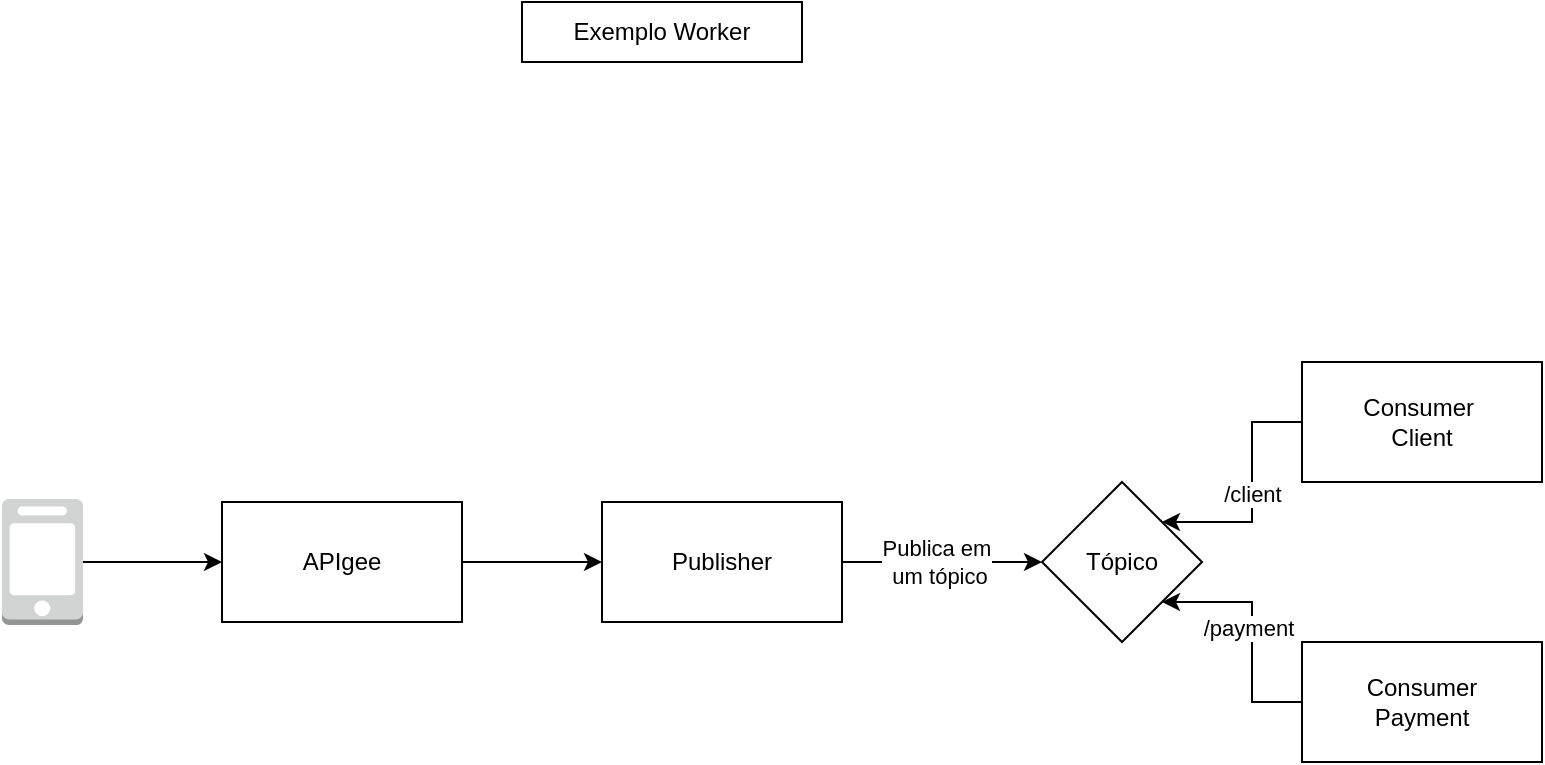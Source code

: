 <mxfile version="20.3.6" type="device"><diagram id="01BeGtUPm_ekkjgZRtDX" name="Página-1"><mxGraphModel dx="2893" dy="826" grid="1" gridSize="10" guides="1" tooltips="1" connect="1" arrows="1" fold="1" page="1" pageScale="1" pageWidth="827" pageHeight="1169" math="0" shadow="0"><root><mxCell id="0"/><mxCell id="1" parent="0"/><mxCell id="1Y6D_242-XDic309ft3X-4" value="" style="edgeStyle=orthogonalEdgeStyle;rounded=0;orthogonalLoop=1;jettySize=auto;html=1;" edge="1" parent="1" source="1Y6D_242-XDic309ft3X-1" target="1Y6D_242-XDic309ft3X-3"><mxGeometry relative="1" as="geometry"/></mxCell><mxCell id="1Y6D_242-XDic309ft3X-5" value="Publica em&lt;br&gt;&amp;nbsp;um tópico" style="edgeLabel;html=1;align=center;verticalAlign=middle;resizable=0;points=[];" vertex="1" connectable="0" parent="1Y6D_242-XDic309ft3X-4"><mxGeometry x="-0.255" y="3" relative="1" as="geometry"><mxPoint x="9" y="3" as="offset"/></mxGeometry></mxCell><mxCell id="1Y6D_242-XDic309ft3X-1" value="Publisher" style="rounded=0;whiteSpace=wrap;html=1;" vertex="1" parent="1"><mxGeometry x="290" y="430" width="120" height="60" as="geometry"/></mxCell><mxCell id="1Y6D_242-XDic309ft3X-2" value="Exemplo Worker" style="text;html=1;strokeColor=default;fillColor=none;align=center;verticalAlign=middle;whiteSpace=wrap;rounded=0;" vertex="1" parent="1"><mxGeometry x="250" y="180" width="140" height="30" as="geometry"/></mxCell><mxCell id="1Y6D_242-XDic309ft3X-3" value="Tópico" style="rhombus;whiteSpace=wrap;html=1;rounded=0;" vertex="1" parent="1"><mxGeometry x="510" y="420" width="80" height="80" as="geometry"/></mxCell><mxCell id="1Y6D_242-XDic309ft3X-7" style="edgeStyle=orthogonalEdgeStyle;rounded=0;orthogonalLoop=1;jettySize=auto;html=1;entryX=0;entryY=0.5;entryDx=0;entryDy=0;" edge="1" parent="1" source="1Y6D_242-XDic309ft3X-6" target="1Y6D_242-XDic309ft3X-1"><mxGeometry relative="1" as="geometry"/></mxCell><mxCell id="1Y6D_242-XDic309ft3X-6" value="APIgee" style="rounded=0;whiteSpace=wrap;html=1;strokeColor=default;" vertex="1" parent="1"><mxGeometry x="100" y="430" width="120" height="60" as="geometry"/></mxCell><mxCell id="1Y6D_242-XDic309ft3X-12" style="edgeStyle=orthogonalEdgeStyle;rounded=0;orthogonalLoop=1;jettySize=auto;html=1;entryX=0;entryY=0.5;entryDx=0;entryDy=0;" edge="1" parent="1" source="1Y6D_242-XDic309ft3X-11" target="1Y6D_242-XDic309ft3X-6"><mxGeometry relative="1" as="geometry"/></mxCell><mxCell id="1Y6D_242-XDic309ft3X-11" value="" style="outlineConnect=0;dashed=0;verticalLabelPosition=bottom;verticalAlign=top;align=center;html=1;shape=mxgraph.aws3.mobile_client;fillColor=#D2D3D3;gradientColor=none;strokeColor=default;" vertex="1" parent="1"><mxGeometry x="-10" y="428.5" width="40.5" height="63" as="geometry"/></mxCell><mxCell id="1Y6D_242-XDic309ft3X-16" style="edgeStyle=orthogonalEdgeStyle;rounded=0;orthogonalLoop=1;jettySize=auto;html=1;entryX=1;entryY=0;entryDx=0;entryDy=0;" edge="1" parent="1" source="1Y6D_242-XDic309ft3X-13" target="1Y6D_242-XDic309ft3X-3"><mxGeometry relative="1" as="geometry"/></mxCell><mxCell id="1Y6D_242-XDic309ft3X-17" value="/client" style="edgeLabel;html=1;align=center;verticalAlign=middle;resizable=0;points=[];" vertex="1" connectable="0" parent="1Y6D_242-XDic309ft3X-16"><mxGeometry x="0.017" relative="1" as="geometry"><mxPoint as="offset"/></mxGeometry></mxCell><mxCell id="1Y6D_242-XDic309ft3X-13" value="Consumer&amp;nbsp;&lt;br&gt;Client" style="rounded=0;whiteSpace=wrap;html=1;" vertex="1" parent="1"><mxGeometry x="640" y="360" width="120" height="60" as="geometry"/></mxCell><mxCell id="1Y6D_242-XDic309ft3X-15" style="edgeStyle=orthogonalEdgeStyle;rounded=0;orthogonalLoop=1;jettySize=auto;html=1;entryX=1;entryY=1;entryDx=0;entryDy=0;" edge="1" parent="1" source="1Y6D_242-XDic309ft3X-14" target="1Y6D_242-XDic309ft3X-3"><mxGeometry relative="1" as="geometry"/></mxCell><mxCell id="1Y6D_242-XDic309ft3X-18" value="/payment" style="edgeLabel;html=1;align=center;verticalAlign=middle;resizable=0;points=[];" vertex="1" connectable="0" parent="1Y6D_242-XDic309ft3X-15"><mxGeometry x="0.033" y="2" relative="1" as="geometry"><mxPoint as="offset"/></mxGeometry></mxCell><mxCell id="1Y6D_242-XDic309ft3X-14" value="Consumer&lt;br&gt;Payment" style="rounded=0;whiteSpace=wrap;html=1;" vertex="1" parent="1"><mxGeometry x="640" y="500" width="120" height="60" as="geometry"/></mxCell></root></mxGraphModel></diagram></mxfile>